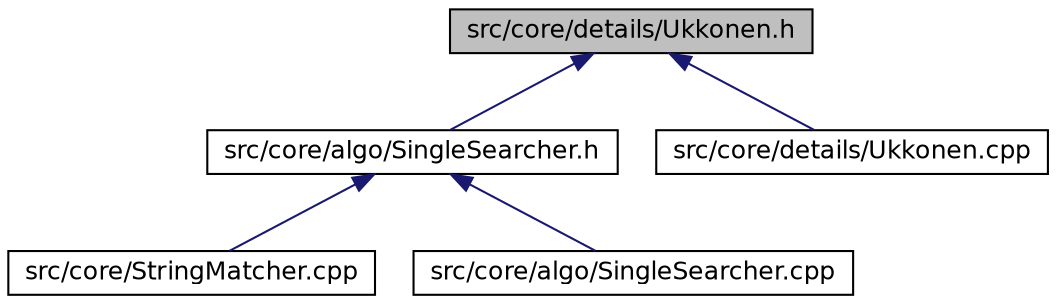 digraph "src/core/details/Ukkonen.h"
{
 // INTERACTIVE_SVG=YES
 // LATEX_PDF_SIZE
  edge [fontname="Helvetica",fontsize="12",labelfontname="Helvetica",labelfontsize="12"];
  node [fontname="Helvetica",fontsize="12",shape=record];
  Node1 [label="src/core/details/Ukkonen.h",height=0.2,width=0.4,color="black", fillcolor="grey75", style="filled", fontcolor="black",tooltip=" "];
  Node1 -> Node2 [dir="back",color="midnightblue",fontsize="12",style="solid",fontname="Helvetica"];
  Node2 [label="src/core/algo/SingleSearcher.h",height=0.2,width=0.4,color="black", fillcolor="white", style="filled",URL="$a00020.html",tooltip=" "];
  Node2 -> Node3 [dir="back",color="midnightblue",fontsize="12",style="solid",fontname="Helvetica"];
  Node3 [label="src/core/StringMatcher.cpp",height=0.2,width=0.4,color="black", fillcolor="white", style="filled",URL="$a00041.html",tooltip=" "];
  Node2 -> Node4 [dir="back",color="midnightblue",fontsize="12",style="solid",fontname="Helvetica"];
  Node4 [label="src/core/algo/SingleSearcher.cpp",height=0.2,width=0.4,color="black", fillcolor="white", style="filled",URL="$a00014.html",tooltip=" "];
  Node1 -> Node5 [dir="back",color="midnightblue",fontsize="12",style="solid",fontname="Helvetica"];
  Node5 [label="src/core/details/Ukkonen.cpp",height=0.2,width=0.4,color="black", fillcolor="white", style="filled",URL="$a00038.html",tooltip=" "];
}
